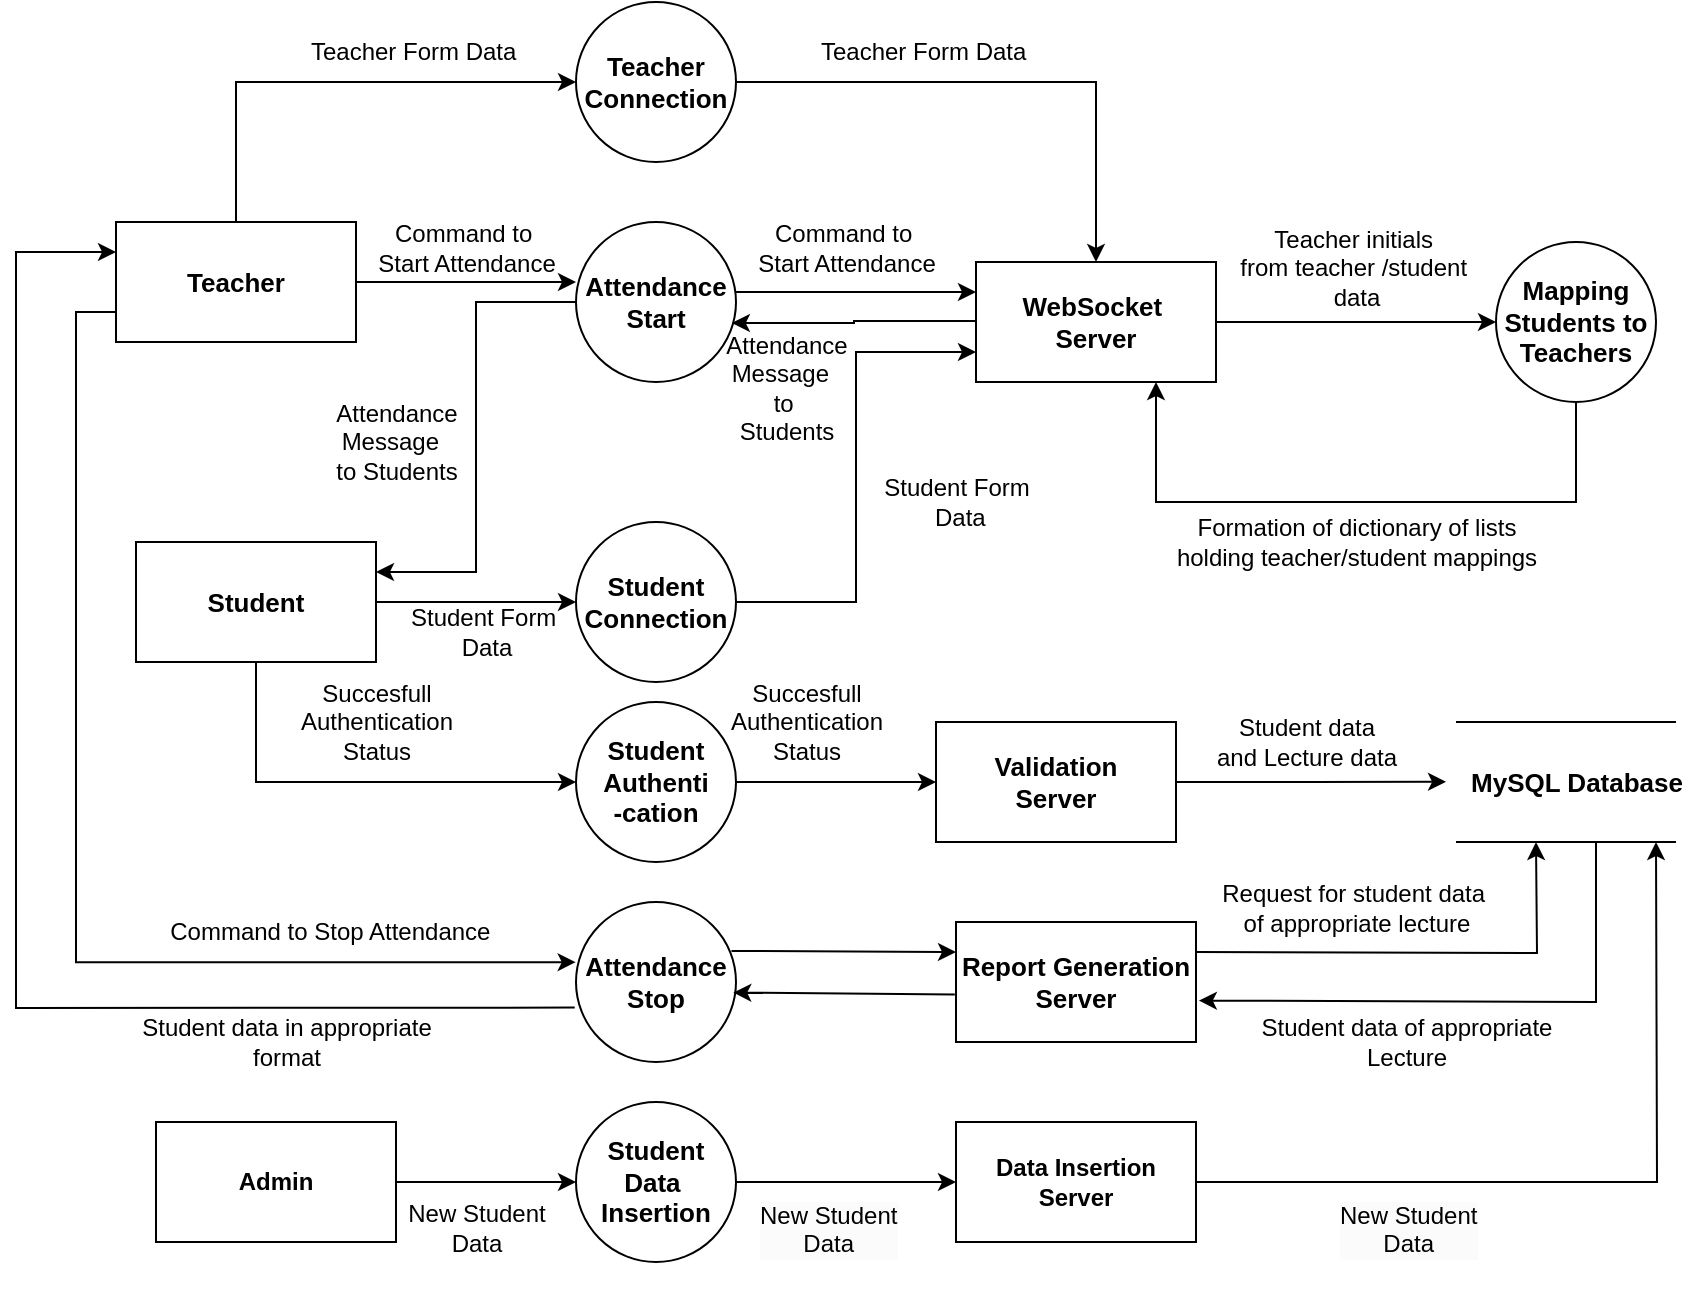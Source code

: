 <mxfile version="24.7.8">
  <diagram name="Page-1" id="wnehPMIlpdaoE3mbFokF">
    <mxGraphModel dx="1091" dy="646" grid="1" gridSize="10" guides="1" tooltips="1" connect="1" arrows="1" fold="1" page="1" pageScale="1" pageWidth="850" pageHeight="1100" math="0" shadow="0">
      <root>
        <mxCell id="0" />
        <mxCell id="1" parent="0" />
        <mxCell id="at7XVWcUTKKPxSBM9OVI-18" style="edgeStyle=orthogonalEdgeStyle;rounded=0;orthogonalLoop=1;jettySize=auto;html=1;entryX=0.5;entryY=0;entryDx=0;entryDy=0;fontSize=13;" parent="1" source="at7XVWcUTKKPxSBM9OVI-3" target="at7XVWcUTKKPxSBM9OVI-4" edge="1">
          <mxGeometry relative="1" as="geometry" />
        </mxCell>
        <mxCell id="at7XVWcUTKKPxSBM9OVI-3" value="&lt;b style=&quot;font-size: 13px;&quot;&gt;Teacher Connection&lt;/b&gt;" style="ellipse;whiteSpace=wrap;html=1;aspect=fixed;fontSize=13;" parent="1" vertex="1">
          <mxGeometry x="370" y="30" width="80" height="80" as="geometry" />
        </mxCell>
        <mxCell id="at7XVWcUTKKPxSBM9OVI-13" style="edgeStyle=orthogonalEdgeStyle;rounded=0;orthogonalLoop=1;jettySize=auto;html=1;exitX=1;exitY=0.5;exitDx=0;exitDy=0;entryX=0;entryY=0.5;entryDx=0;entryDy=0;fontSize=13;" parent="1" source="at7XVWcUTKKPxSBM9OVI-4" target="at7XVWcUTKKPxSBM9OVI-12" edge="1">
          <mxGeometry relative="1" as="geometry" />
        </mxCell>
        <mxCell id="at7XVWcUTKKPxSBM9OVI-4" value="&lt;b style=&quot;font-size: 13px;&quot;&gt;WebSocket&amp;nbsp;&lt;/b&gt;&lt;div style=&quot;font-size: 13px;&quot;&gt;&lt;b style=&quot;font-size: 13px;&quot;&gt;Server&lt;/b&gt;&lt;/div&gt;" style="rounded=0;whiteSpace=wrap;html=1;fontSize=13;" parent="1" vertex="1">
          <mxGeometry x="570" y="160" width="120" height="60" as="geometry" />
        </mxCell>
        <mxCell id="at7XVWcUTKKPxSBM9OVI-10" style="edgeStyle=orthogonalEdgeStyle;rounded=0;orthogonalLoop=1;jettySize=auto;html=1;exitX=1;exitY=0.5;exitDx=0;exitDy=0;entryX=0;entryY=0.5;entryDx=0;entryDy=0;fontSize=13;" parent="1" source="at7XVWcUTKKPxSBM9OVI-5" target="at7XVWcUTKKPxSBM9OVI-7" edge="1">
          <mxGeometry relative="1" as="geometry" />
        </mxCell>
        <mxCell id="at7XVWcUTKKPxSBM9OVI-38" style="edgeStyle=orthogonalEdgeStyle;rounded=0;orthogonalLoop=1;jettySize=auto;html=1;exitX=0.5;exitY=1;exitDx=0;exitDy=0;entryX=0;entryY=0.5;entryDx=0;entryDy=0;fontSize=13;" parent="1" source="at7XVWcUTKKPxSBM9OVI-5" target="at7XVWcUTKKPxSBM9OVI-37" edge="1">
          <mxGeometry relative="1" as="geometry" />
        </mxCell>
        <mxCell id="at7XVWcUTKKPxSBM9OVI-5" value="&lt;b style=&quot;font-size: 13px;&quot;&gt;Student&lt;/b&gt;" style="rounded=0;whiteSpace=wrap;html=1;fontSize=13;" parent="1" vertex="1">
          <mxGeometry x="150" y="300" width="120" height="60" as="geometry" />
        </mxCell>
        <mxCell id="at7XVWcUTKKPxSBM9OVI-17" style="edgeStyle=orthogonalEdgeStyle;rounded=0;orthogonalLoop=1;jettySize=auto;html=1;exitX=0.5;exitY=0;exitDx=0;exitDy=0;entryX=0;entryY=0.5;entryDx=0;entryDy=0;fontSize=13;" parent="1" source="at7XVWcUTKKPxSBM9OVI-6" target="at7XVWcUTKKPxSBM9OVI-3" edge="1">
          <mxGeometry relative="1" as="geometry" />
        </mxCell>
        <mxCell id="at7XVWcUTKKPxSBM9OVI-6" value="&lt;b style=&quot;font-size: 13px;&quot;&gt;Teacher&lt;/b&gt;" style="rounded=0;whiteSpace=wrap;html=1;fontSize=13;" parent="1" vertex="1">
          <mxGeometry x="140" y="140" width="120" height="60" as="geometry" />
        </mxCell>
        <mxCell id="at7XVWcUTKKPxSBM9OVI-11" style="edgeStyle=orthogonalEdgeStyle;rounded=0;orthogonalLoop=1;jettySize=auto;html=1;exitX=1;exitY=0.5;exitDx=0;exitDy=0;entryX=0;entryY=0.75;entryDx=0;entryDy=0;fontSize=13;" parent="1" source="at7XVWcUTKKPxSBM9OVI-7" target="at7XVWcUTKKPxSBM9OVI-4" edge="1">
          <mxGeometry relative="1" as="geometry">
            <mxPoint x="520" y="289.667" as="targetPoint" />
          </mxGeometry>
        </mxCell>
        <mxCell id="at7XVWcUTKKPxSBM9OVI-7" value="&lt;b style=&quot;font-size: 13px;&quot;&gt;Student&lt;/b&gt;&lt;div style=&quot;font-size: 13px;&quot;&gt;&lt;b style=&quot;font-size: 13px;&quot;&gt;Connection&lt;/b&gt;&lt;/div&gt;" style="ellipse;whiteSpace=wrap;html=1;aspect=fixed;fontSize=13;" parent="1" vertex="1">
          <mxGeometry x="370" y="290" width="80" height="80" as="geometry" />
        </mxCell>
        <mxCell id="at7XVWcUTKKPxSBM9OVI-16" style="edgeStyle=orthogonalEdgeStyle;rounded=0;orthogonalLoop=1;jettySize=auto;html=1;exitX=0.5;exitY=1;exitDx=0;exitDy=0;entryX=0.75;entryY=1;entryDx=0;entryDy=0;fontSize=13;" parent="1" source="at7XVWcUTKKPxSBM9OVI-12" target="at7XVWcUTKKPxSBM9OVI-4" edge="1">
          <mxGeometry relative="1" as="geometry">
            <Array as="points">
              <mxPoint x="870" y="280" />
              <mxPoint x="660" y="280" />
            </Array>
          </mxGeometry>
        </mxCell>
        <mxCell id="at7XVWcUTKKPxSBM9OVI-12" value="&lt;strong style=&quot;font-size: 13px;&quot;&gt;Mapping Students to Teachers&lt;/strong&gt;" style="ellipse;whiteSpace=wrap;html=1;aspect=fixed;fontSize=13;" parent="1" vertex="1">
          <mxGeometry x="830" y="150" width="80" height="80" as="geometry" />
        </mxCell>
        <mxCell id="at7XVWcUTKKPxSBM9OVI-27" style="edgeStyle=orthogonalEdgeStyle;rounded=0;orthogonalLoop=1;jettySize=auto;html=1;exitX=0;exitY=0.5;exitDx=0;exitDy=0;entryX=1;entryY=0.25;entryDx=0;entryDy=0;fontSize=13;" parent="1" source="at7XVWcUTKKPxSBM9OVI-19" target="at7XVWcUTKKPxSBM9OVI-5" edge="1">
          <mxGeometry relative="1" as="geometry" />
        </mxCell>
        <mxCell id="at7XVWcUTKKPxSBM9OVI-19" value="&lt;b&gt;Attendance Start&lt;/b&gt;" style="ellipse;whiteSpace=wrap;html=1;aspect=fixed;fontSize=13;" parent="1" vertex="1">
          <mxGeometry x="370" y="140" width="80" height="80" as="geometry" />
        </mxCell>
        <mxCell id="at7XVWcUTKKPxSBM9OVI-23" style="edgeStyle=orthogonalEdgeStyle;rounded=0;orthogonalLoop=1;jettySize=auto;html=1;entryX=0;entryY=0.375;entryDx=0;entryDy=0;entryPerimeter=0;fontSize=13;" parent="1" source="at7XVWcUTKKPxSBM9OVI-6" target="at7XVWcUTKKPxSBM9OVI-19" edge="1">
          <mxGeometry relative="1" as="geometry">
            <mxPoint x="340" y="170" as="targetPoint" />
          </mxGeometry>
        </mxCell>
        <mxCell id="at7XVWcUTKKPxSBM9OVI-28" style="edgeStyle=orthogonalEdgeStyle;rounded=0;orthogonalLoop=1;jettySize=auto;html=1;exitX=0;exitY=0.5;exitDx=0;exitDy=0;entryX=0.974;entryY=0.637;entryDx=0;entryDy=0;entryPerimeter=0;fontSize=13;" parent="1" edge="1">
          <mxGeometry relative="1" as="geometry">
            <mxPoint x="570" y="189.5" as="sourcePoint" />
            <mxPoint x="447.92" y="190.46" as="targetPoint" />
            <Array as="points">
              <mxPoint x="509" y="190" />
            </Array>
          </mxGeometry>
        </mxCell>
        <mxCell id="at7XVWcUTKKPxSBM9OVI-29" value="" style="endArrow=classic;html=1;rounded=0;entryX=0;entryY=0.25;entryDx=0;entryDy=0;fontSize=13;" parent="1" target="at7XVWcUTKKPxSBM9OVI-4" edge="1">
          <mxGeometry width="50" height="50" relative="1" as="geometry">
            <mxPoint x="450" y="175" as="sourcePoint" />
            <mxPoint x="560" y="170" as="targetPoint" />
          </mxGeometry>
        </mxCell>
        <mxCell id="at7XVWcUTKKPxSBM9OVI-30" value="&lt;b&gt;Validation&lt;/b&gt;&lt;div style=&quot;font-size: 13px;&quot;&gt;&lt;b&gt;Server&lt;/b&gt;&lt;/div&gt;" style="rounded=0;whiteSpace=wrap;html=1;fontSize=13;" parent="1" vertex="1">
          <mxGeometry x="550" y="390" width="120" height="60" as="geometry" />
        </mxCell>
        <mxCell id="at7XVWcUTKKPxSBM9OVI-31" value="" style="endArrow=none;html=1;rounded=0;fontSize=13;" parent="1" edge="1">
          <mxGeometry width="50" height="50" relative="1" as="geometry">
            <mxPoint x="810" y="390" as="sourcePoint" />
            <mxPoint x="920" y="390" as="targetPoint" />
            <Array as="points">
              <mxPoint x="860" y="390" />
            </Array>
          </mxGeometry>
        </mxCell>
        <mxCell id="at7XVWcUTKKPxSBM9OVI-32" value="" style="endArrow=none;html=1;rounded=0;fontSize=13;" parent="1" edge="1">
          <mxGeometry width="50" height="50" relative="1" as="geometry">
            <mxPoint x="810" y="450" as="sourcePoint" />
            <mxPoint x="920" y="450" as="targetPoint" />
            <Array as="points">
              <mxPoint x="860" y="450" />
            </Array>
          </mxGeometry>
        </mxCell>
        <mxCell id="at7XVWcUTKKPxSBM9OVI-33" value="&lt;b&gt;MySQL Database&lt;/b&gt;" style="text;html=1;align=center;verticalAlign=middle;resizable=0;points=[];autosize=1;strokeColor=none;fillColor=none;fontSize=13;" parent="1" vertex="1">
          <mxGeometry x="805" y="405" width="130" height="30" as="geometry" />
        </mxCell>
        <mxCell id="at7XVWcUTKKPxSBM9OVI-35" style="edgeStyle=orthogonalEdgeStyle;rounded=0;orthogonalLoop=1;jettySize=auto;html=1;exitX=1;exitY=0.5;exitDx=0;exitDy=0;entryX=0;entryY=0.497;entryDx=0;entryDy=0;entryPerimeter=0;fontSize=13;" parent="1" source="at7XVWcUTKKPxSBM9OVI-30" target="at7XVWcUTKKPxSBM9OVI-33" edge="1">
          <mxGeometry relative="1" as="geometry" />
        </mxCell>
        <mxCell id="at7XVWcUTKKPxSBM9OVI-39" style="edgeStyle=orthogonalEdgeStyle;rounded=0;orthogonalLoop=1;jettySize=auto;html=1;entryX=0;entryY=0.5;entryDx=0;entryDy=0;fontSize=13;" parent="1" source="at7XVWcUTKKPxSBM9OVI-37" target="at7XVWcUTKKPxSBM9OVI-30" edge="1">
          <mxGeometry relative="1" as="geometry" />
        </mxCell>
        <mxCell id="at7XVWcUTKKPxSBM9OVI-37" value="&lt;b&gt;Student Authenti&lt;/b&gt;&lt;div&gt;&lt;b&gt;-cation&lt;/b&gt;&lt;/div&gt;" style="ellipse;whiteSpace=wrap;html=1;aspect=fixed;fontSize=13;" parent="1" vertex="1">
          <mxGeometry x="370" y="380" width="80" height="80" as="geometry" />
        </mxCell>
        <mxCell id="at7XVWcUTKKPxSBM9OVI-40" value="&lt;b&gt;Attendance Stop&lt;/b&gt;" style="ellipse;whiteSpace=wrap;html=1;aspect=fixed;fontSize=13;" parent="1" vertex="1">
          <mxGeometry x="370" y="480" width="80" height="80" as="geometry" />
        </mxCell>
        <mxCell id="at7XVWcUTKKPxSBM9OVI-45" style="edgeStyle=orthogonalEdgeStyle;rounded=0;orthogonalLoop=1;jettySize=auto;html=1;exitX=1;exitY=0.5;exitDx=0;exitDy=0;fontSize=13;" parent="1" edge="1">
          <mxGeometry relative="1" as="geometry">
            <mxPoint x="850" y="450" as="targetPoint" />
            <mxPoint x="680.0" y="505" as="sourcePoint" />
          </mxGeometry>
        </mxCell>
        <mxCell id="at7XVWcUTKKPxSBM9OVI-41" value="&lt;b&gt;Report Generation&lt;/b&gt;&lt;div style=&quot;font-size: 13px;&quot;&gt;&lt;b&gt;Server&lt;/b&gt;&lt;/div&gt;" style="whiteSpace=wrap;html=1;fontSize=13;" parent="1" vertex="1">
          <mxGeometry x="560" y="490" width="120" height="60" as="geometry" />
        </mxCell>
        <mxCell id="at7XVWcUTKKPxSBM9OVI-44" style="edgeStyle=orthogonalEdgeStyle;rounded=0;orthogonalLoop=1;jettySize=auto;html=1;exitX=0;exitY=0.75;exitDx=0;exitDy=0;entryX=-0.002;entryY=0.376;entryDx=0;entryDy=0;entryPerimeter=0;fontSize=13;" parent="1" source="at7XVWcUTKKPxSBM9OVI-6" target="at7XVWcUTKKPxSBM9OVI-40" edge="1">
          <mxGeometry relative="1" as="geometry" />
        </mxCell>
        <mxCell id="at7XVWcUTKKPxSBM9OVI-46" value="" style="endArrow=classic;html=1;rounded=0;entryX=0;entryY=0.25;entryDx=0;entryDy=0;exitX=0.972;exitY=0.306;exitDx=0;exitDy=0;exitPerimeter=0;fontSize=13;" parent="1" source="at7XVWcUTKKPxSBM9OVI-40" target="at7XVWcUTKKPxSBM9OVI-41" edge="1">
          <mxGeometry width="50" height="50" relative="1" as="geometry">
            <mxPoint x="430" y="505" as="sourcePoint" />
            <mxPoint x="630" y="270" as="targetPoint" />
          </mxGeometry>
        </mxCell>
        <mxCell id="at7XVWcUTKKPxSBM9OVI-47" value="" style="endArrow=classic;html=1;rounded=0;entryX=0.983;entryY=0.566;entryDx=0;entryDy=0;entryPerimeter=0;exitX=-0.005;exitY=0.604;exitDx=0;exitDy=0;exitPerimeter=0;fontSize=13;" parent="1" source="at7XVWcUTKKPxSBM9OVI-41" target="at7XVWcUTKKPxSBM9OVI-40" edge="1">
          <mxGeometry width="50" height="50" relative="1" as="geometry">
            <mxPoint x="510" y="390" as="sourcePoint" />
            <mxPoint x="560" y="340" as="targetPoint" />
          </mxGeometry>
        </mxCell>
        <mxCell id="at7XVWcUTKKPxSBM9OVI-48" value="" style="endArrow=classic;html=1;rounded=0;exitX=-0.008;exitY=0.66;exitDx=0;exitDy=0;exitPerimeter=0;entryX=0;entryY=0.25;entryDx=0;entryDy=0;fontSize=13;" parent="1" source="at7XVWcUTKKPxSBM9OVI-40" target="at7XVWcUTKKPxSBM9OVI-6" edge="1">
          <mxGeometry width="50" height="50" relative="1" as="geometry">
            <mxPoint x="490" y="400" as="sourcePoint" />
            <mxPoint x="540" y="350" as="targetPoint" />
            <Array as="points">
              <mxPoint x="90" y="533" />
              <mxPoint x="90" y="340" />
              <mxPoint x="90" y="155" />
            </Array>
          </mxGeometry>
        </mxCell>
        <mxCell id="at7XVWcUTKKPxSBM9OVI-54" style="edgeStyle=orthogonalEdgeStyle;rounded=0;orthogonalLoop=1;jettySize=auto;html=1;exitX=1;exitY=0.5;exitDx=0;exitDy=0;entryX=0;entryY=0.5;entryDx=0;entryDy=0;" parent="1" source="at7XVWcUTKKPxSBM9OVI-50" target="at7XVWcUTKKPxSBM9OVI-53" edge="1">
          <mxGeometry relative="1" as="geometry" />
        </mxCell>
        <mxCell id="at7XVWcUTKKPxSBM9OVI-50" value="&lt;b&gt;Admin&lt;/b&gt;" style="rounded=0;whiteSpace=wrap;html=1;" parent="1" vertex="1">
          <mxGeometry x="160" y="590" width="120" height="60" as="geometry" />
        </mxCell>
        <mxCell id="at7XVWcUTKKPxSBM9OVI-58" style="edgeStyle=orthogonalEdgeStyle;rounded=0;orthogonalLoop=1;jettySize=auto;html=1;exitX=1;exitY=0.5;exitDx=0;exitDy=0;" parent="1" source="at7XVWcUTKKPxSBM9OVI-51" edge="1">
          <mxGeometry relative="1" as="geometry">
            <mxPoint x="910" y="450" as="targetPoint" />
          </mxGeometry>
        </mxCell>
        <mxCell id="at7XVWcUTKKPxSBM9OVI-51" value="&lt;b&gt;Data Insertion Server&lt;/b&gt;" style="rounded=0;whiteSpace=wrap;html=1;" parent="1" vertex="1">
          <mxGeometry x="560" y="590" width="120" height="60" as="geometry" />
        </mxCell>
        <mxCell id="at7XVWcUTKKPxSBM9OVI-55" style="edgeStyle=orthogonalEdgeStyle;rounded=0;orthogonalLoop=1;jettySize=auto;html=1;exitX=1;exitY=0.5;exitDx=0;exitDy=0;entryX=0;entryY=0.5;entryDx=0;entryDy=0;" parent="1" source="at7XVWcUTKKPxSBM9OVI-53" target="at7XVWcUTKKPxSBM9OVI-51" edge="1">
          <mxGeometry relative="1" as="geometry" />
        </mxCell>
        <mxCell id="at7XVWcUTKKPxSBM9OVI-53" value="&lt;b&gt;Student Data&amp;nbsp;&lt;/b&gt;&lt;div&gt;&lt;b&gt;Insertion&lt;/b&gt;&lt;/div&gt;" style="ellipse;whiteSpace=wrap;html=1;aspect=fixed;fontSize=13;" parent="1" vertex="1">
          <mxGeometry x="370" y="580" width="80" height="80" as="geometry" />
        </mxCell>
        <mxCell id="at7XVWcUTKKPxSBM9OVI-57" value="" style="endArrow=classic;html=1;rounded=0;entryX=1.012;entryY=0.655;entryDx=0;entryDy=0;entryPerimeter=0;" parent="1" target="at7XVWcUTKKPxSBM9OVI-41" edge="1">
          <mxGeometry width="50" height="50" relative="1" as="geometry">
            <mxPoint x="880" y="450" as="sourcePoint" />
            <mxPoint x="710" y="500" as="targetPoint" />
            <Array as="points">
              <mxPoint x="880" y="530" />
            </Array>
          </mxGeometry>
        </mxCell>
        <mxCell id="at7XVWcUTKKPxSBM9OVI-59" value="Teacher Form Data&amp;nbsp;" style="text;html=1;align=center;verticalAlign=middle;resizable=0;points=[];autosize=1;strokeColor=none;fillColor=none;" parent="1" vertex="1">
          <mxGeometry x="225" y="40" width="130" height="30" as="geometry" />
        </mxCell>
        <mxCell id="at7XVWcUTKKPxSBM9OVI-60" value="Teacher Form Data&amp;nbsp;" style="text;html=1;align=center;verticalAlign=middle;resizable=0;points=[];autosize=1;strokeColor=none;fillColor=none;" parent="1" vertex="1">
          <mxGeometry x="480" y="40" width="130" height="30" as="geometry" />
        </mxCell>
        <mxCell id="at7XVWcUTKKPxSBM9OVI-61" value="Student Form&amp;nbsp;&lt;div&gt;Data&lt;/div&gt;" style="text;html=1;align=center;verticalAlign=middle;resizable=0;points=[];autosize=1;strokeColor=none;fillColor=none;" parent="1" vertex="1">
          <mxGeometry x="275" y="325" width="100" height="40" as="geometry" />
        </mxCell>
        <mxCell id="at7XVWcUTKKPxSBM9OVI-62" value="Student Form&lt;div&gt;&amp;nbsp;Data&lt;/div&gt;" style="text;html=1;align=center;verticalAlign=middle;resizable=0;points=[];autosize=1;strokeColor=none;fillColor=none;" parent="1" vertex="1">
          <mxGeometry x="510" y="260" width="100" height="40" as="geometry" />
        </mxCell>
        <mxCell id="at7XVWcUTKKPxSBM9OVI-63" value="Teacher initials&amp;nbsp;&lt;div&gt;from teacher /student&amp;nbsp;&lt;/div&gt;&lt;div&gt;data&lt;/div&gt;" style="text;html=1;align=center;verticalAlign=middle;resizable=0;points=[];autosize=1;strokeColor=none;fillColor=none;" parent="1" vertex="1">
          <mxGeometry x="690" y="133" width="140" height="60" as="geometry" />
        </mxCell>
        <mxCell id="at7XVWcUTKKPxSBM9OVI-64" value="Formation of dictionary of lists&lt;div&gt;holding teacher/student mappings&lt;/div&gt;" style="text;html=1;align=center;verticalAlign=middle;resizable=0;points=[];autosize=1;strokeColor=none;fillColor=none;" parent="1" vertex="1">
          <mxGeometry x="660" y="280" width="200" height="40" as="geometry" />
        </mxCell>
        <mxCell id="at7XVWcUTKKPxSBM9OVI-65" value="Command to&amp;nbsp;&lt;div&gt;Start Attendance&lt;/div&gt;" style="text;html=1;align=center;verticalAlign=middle;resizable=0;points=[];autosize=1;strokeColor=none;fillColor=none;" parent="1" vertex="1">
          <mxGeometry x="260" y="133" width="110" height="40" as="geometry" />
        </mxCell>
        <mxCell id="at7XVWcUTKKPxSBM9OVI-66" value="Command to&amp;nbsp;&lt;div&gt;Start Attendance&lt;/div&gt;" style="text;html=1;align=center;verticalAlign=middle;resizable=0;points=[];autosize=1;strokeColor=none;fillColor=none;" parent="1" vertex="1">
          <mxGeometry x="450" y="133" width="110" height="40" as="geometry" />
        </mxCell>
        <mxCell id="at7XVWcUTKKPxSBM9OVI-67" value="&lt;div&gt;&lt;span style=&quot;background-color: initial;&quot;&gt;Attendance&lt;/span&gt;&lt;br&gt;&lt;/div&gt;Message&amp;nbsp;&amp;nbsp;&lt;div&gt;to&amp;nbsp;&lt;/div&gt;&lt;div&gt;Students&lt;/div&gt;" style="text;html=1;align=center;verticalAlign=middle;resizable=0;points=[];autosize=1;strokeColor=none;fillColor=none;" parent="1" vertex="1">
          <mxGeometry x="435" y="188" width="80" height="70" as="geometry" />
        </mxCell>
        <mxCell id="at7XVWcUTKKPxSBM9OVI-68" value="&lt;div&gt;&lt;span style=&quot;background-color: initial;&quot;&gt;Attendance&lt;/span&gt;&lt;br&gt;&lt;/div&gt;Message&amp;nbsp;&amp;nbsp;&lt;div&gt;to Students&lt;/div&gt;" style="text;html=1;align=center;verticalAlign=middle;resizable=0;points=[];autosize=1;strokeColor=none;fillColor=none;" parent="1" vertex="1">
          <mxGeometry x="240" y="220" width="80" height="60" as="geometry" />
        </mxCell>
        <mxCell id="at7XVWcUTKKPxSBM9OVI-69" value="Succesfull&lt;div&gt;Authentication&lt;/div&gt;&lt;div&gt;Status&lt;/div&gt;" style="text;html=1;align=center;verticalAlign=middle;resizable=0;points=[];autosize=1;strokeColor=none;fillColor=none;" parent="1" vertex="1">
          <mxGeometry x="220" y="360" width="100" height="60" as="geometry" />
        </mxCell>
        <mxCell id="at7XVWcUTKKPxSBM9OVI-70" value="Succesfull&lt;div&gt;Authentication&lt;/div&gt;&lt;div&gt;Status&lt;/div&gt;" style="text;html=1;align=center;verticalAlign=middle;resizable=0;points=[];autosize=1;strokeColor=none;fillColor=none;" parent="1" vertex="1">
          <mxGeometry x="435" y="360" width="100" height="60" as="geometry" />
        </mxCell>
        <mxCell id="at7XVWcUTKKPxSBM9OVI-71" value="Student data&lt;div&gt;and Lecture data&lt;/div&gt;" style="text;html=1;align=center;verticalAlign=middle;resizable=0;points=[];autosize=1;strokeColor=none;fillColor=none;" parent="1" vertex="1">
          <mxGeometry x="680" y="380" width="110" height="40" as="geometry" />
        </mxCell>
        <mxCell id="at7XVWcUTKKPxSBM9OVI-72" value="&amp;nbsp;Command to Stop Attendance" style="text;html=1;align=center;verticalAlign=middle;resizable=0;points=[];autosize=1;strokeColor=none;fillColor=none;" parent="1" vertex="1">
          <mxGeometry x="150" y="480" width="190" height="30" as="geometry" />
        </mxCell>
        <mxCell id="at7XVWcUTKKPxSBM9OVI-73" value="Request for student data&amp;nbsp;&lt;div&gt;of appropriate lecture&lt;/div&gt;" style="text;html=1;align=center;verticalAlign=middle;resizable=0;points=[];autosize=1;strokeColor=none;fillColor=none;" parent="1" vertex="1">
          <mxGeometry x="680" y="463" width="160" height="40" as="geometry" />
        </mxCell>
        <mxCell id="at7XVWcUTKKPxSBM9OVI-74" value="Student data of appropriate&lt;div&gt;Lecture&lt;/div&gt;" style="text;html=1;align=center;verticalAlign=middle;resizable=0;points=[];autosize=1;strokeColor=none;fillColor=none;" parent="1" vertex="1">
          <mxGeometry x="700" y="530" width="170" height="40" as="geometry" />
        </mxCell>
        <mxCell id="at7XVWcUTKKPxSBM9OVI-76" value="Student data in appropriate&lt;div&gt;format&lt;/div&gt;" style="text;html=1;align=center;verticalAlign=middle;resizable=0;points=[];autosize=1;strokeColor=none;fillColor=none;" parent="1" vertex="1">
          <mxGeometry x="140" y="530" width="170" height="40" as="geometry" />
        </mxCell>
        <mxCell id="at7XVWcUTKKPxSBM9OVI-77" value="New Student&lt;div&gt;Data&lt;/div&gt;" style="text;html=1;align=center;verticalAlign=middle;resizable=0;points=[];autosize=1;strokeColor=none;fillColor=none;" parent="1" vertex="1">
          <mxGeometry x="275" y="623" width="90" height="40" as="geometry" />
        </mxCell>
        <mxCell id="at7XVWcUTKKPxSBM9OVI-78" value="&lt;span style=&quot;color: rgb(0, 0, 0); font-family: Helvetica; font-size: 12px; font-style: normal; font-variant-ligatures: normal; font-variant-caps: normal; font-weight: 400; letter-spacing: normal; orphans: 2; text-align: center; text-indent: 0px; text-transform: none; widows: 2; word-spacing: 0px; -webkit-text-stroke-width: 0px; white-space: nowrap; background-color: rgb(251, 251, 251); text-decoration-thickness: initial; text-decoration-style: initial; text-decoration-color: initial; display: inline !important; float: none;&quot;&gt;New Student&lt;/span&gt;&lt;div style=&quot;forced-color-adjust: none; color: rgb(0, 0, 0); font-family: Helvetica; font-size: 12px; font-style: normal; font-variant-ligatures: normal; font-variant-caps: normal; font-weight: 400; letter-spacing: normal; orphans: 2; text-align: center; text-indent: 0px; text-transform: none; widows: 2; word-spacing: 0px; -webkit-text-stroke-width: 0px; white-space: nowrap; background-color: rgb(251, 251, 251); text-decoration-thickness: initial; text-decoration-style: initial; text-decoration-color: initial;&quot;&gt;Data&lt;/div&gt;" style="text;whiteSpace=wrap;html=1;" parent="1" vertex="1">
          <mxGeometry x="460" y="623" width="100" height="50" as="geometry" />
        </mxCell>
        <mxCell id="at7XVWcUTKKPxSBM9OVI-79" value="&lt;span style=&quot;color: rgb(0, 0, 0); font-family: Helvetica; font-size: 12px; font-style: normal; font-variant-ligatures: normal; font-variant-caps: normal; font-weight: 400; letter-spacing: normal; orphans: 2; text-align: center; text-indent: 0px; text-transform: none; widows: 2; word-spacing: 0px; -webkit-text-stroke-width: 0px; white-space: nowrap; background-color: rgb(251, 251, 251); text-decoration-thickness: initial; text-decoration-style: initial; text-decoration-color: initial; display: inline !important; float: none;&quot;&gt;New Student&lt;/span&gt;&lt;div style=&quot;forced-color-adjust: none; color: rgb(0, 0, 0); font-family: Helvetica; font-size: 12px; font-style: normal; font-variant-ligatures: normal; font-variant-caps: normal; font-weight: 400; letter-spacing: normal; orphans: 2; text-align: center; text-indent: 0px; text-transform: none; widows: 2; word-spacing: 0px; -webkit-text-stroke-width: 0px; white-space: nowrap; background-color: rgb(251, 251, 251); text-decoration-thickness: initial; text-decoration-style: initial; text-decoration-color: initial;&quot;&gt;Data&lt;/div&gt;" style="text;whiteSpace=wrap;html=1;" parent="1" vertex="1">
          <mxGeometry x="750" y="623" width="100" height="50" as="geometry" />
        </mxCell>
      </root>
    </mxGraphModel>
  </diagram>
</mxfile>
